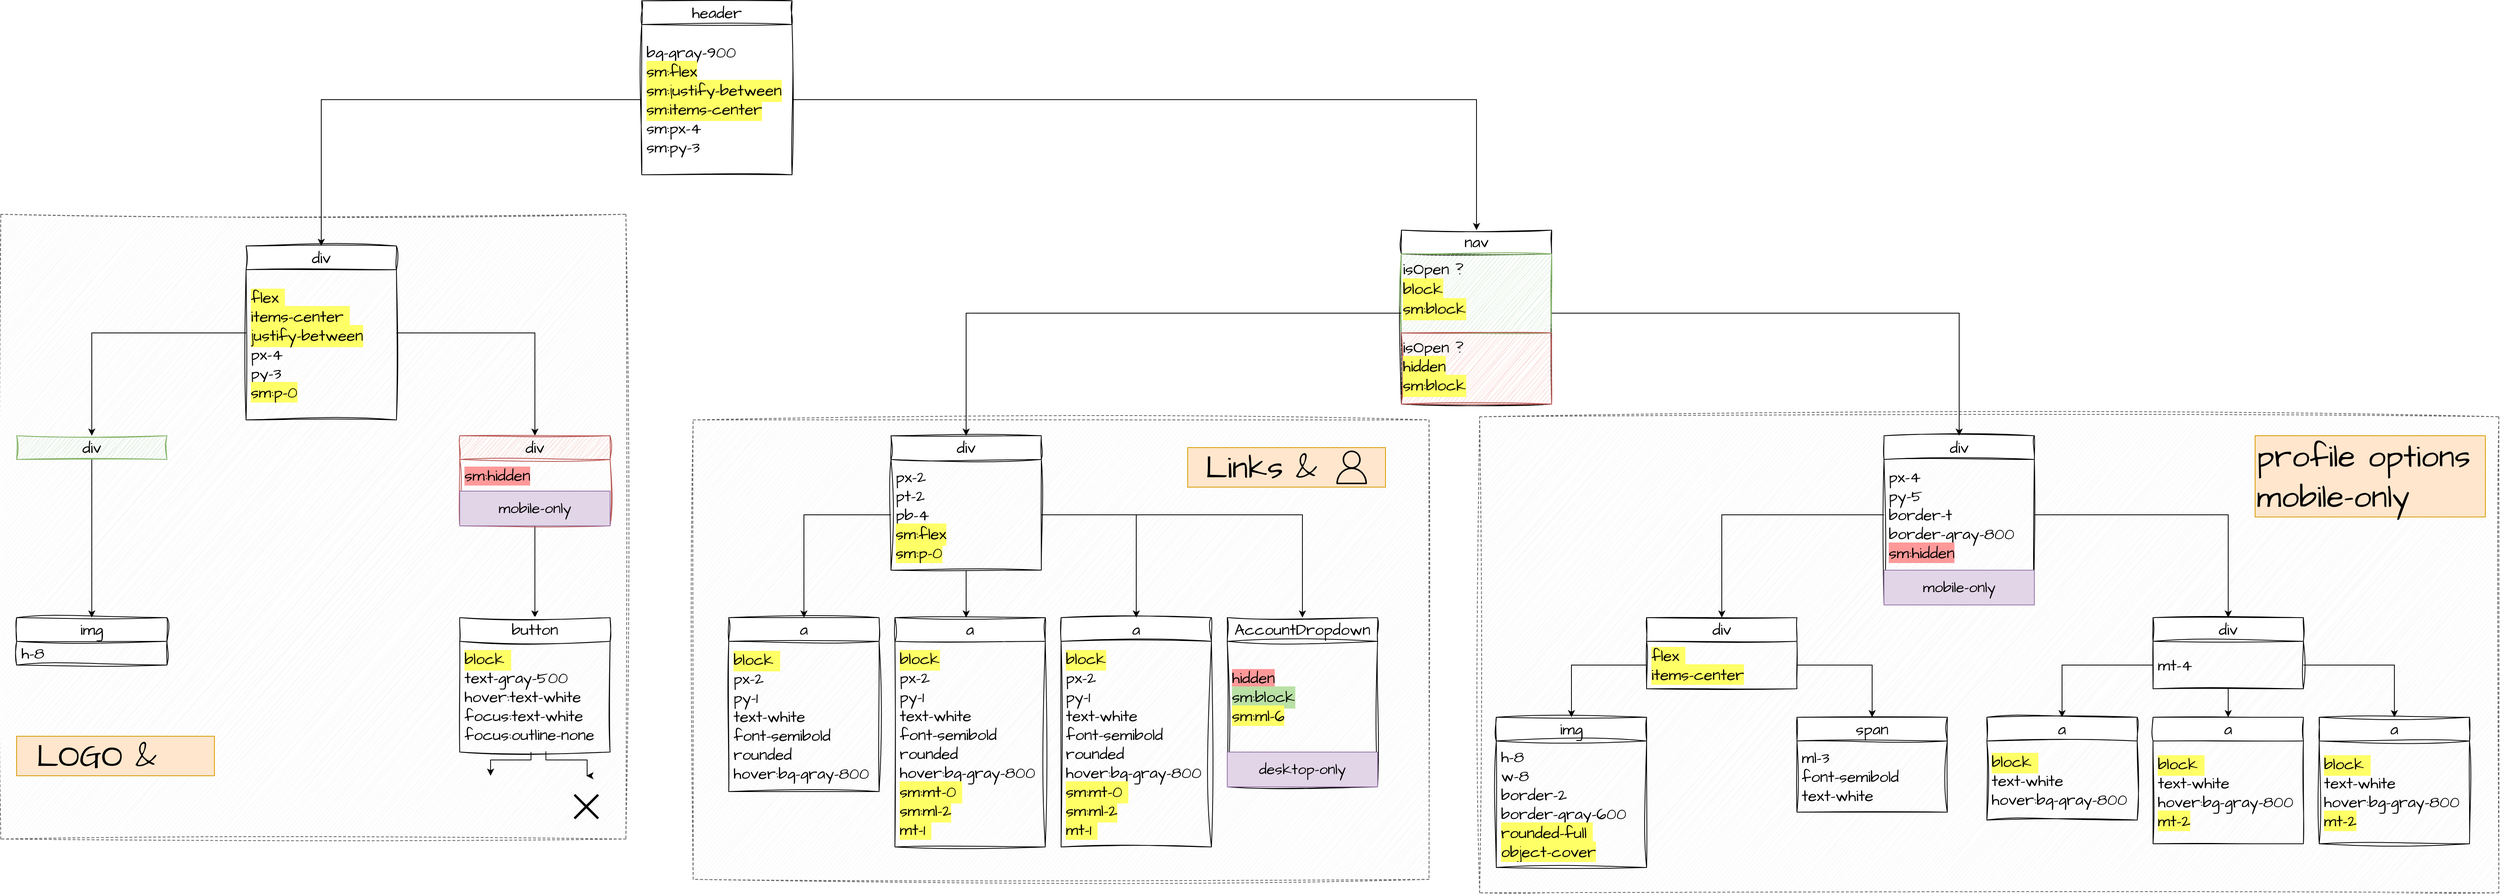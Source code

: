 <mxfile version="21.7.5" type="github">
  <diagram name="Page-1" id="tBc8EASqlZLqpBed-0zP">
    <mxGraphModel dx="3900" dy="2313" grid="0" gridSize="10" guides="1" tooltips="1" connect="1" arrows="1" fold="1" page="0" pageScale="1" pageWidth="1169" pageHeight="827" math="0" shadow="0">
      <root>
        <mxCell id="0" />
        <mxCell id="1" parent="0" />
        <mxCell id="1X0M5qUD7rg-FBNUwpxv-1" value="" style="rounded=0;whiteSpace=wrap;html=1;dashed=1;fontFamily=Architects Daughter;fontSource=https%3A%2F%2Ffonts.googleapis.com%2Fcss%3Ffamily%3DArchitects%2BDaughter;fillColor=#f5f5f5;fontColor=#333333;strokeColor=#666666;sketch=1;curveFitting=1;jiggle=2;" vertex="1" parent="1">
          <mxGeometry x="1669" y="496" width="1288" height="602" as="geometry" />
        </mxCell>
        <mxCell id="1X0M5qUD7rg-FBNUwpxv-2" value="&lt;font data-font-src=&quot;https://fonts.googleapis.com/css?family=Architects+Daughter&quot; face=&quot;Architects Daughter&quot;&gt;profile options&lt;br&gt;mobile-only&lt;br&gt;&lt;/font&gt;" style="text;html=1;strokeColor=#d79b00;fillColor=#ffe6cc;align=left;verticalAlign=middle;whiteSpace=wrap;rounded=0;fontSize=40;" vertex="1" parent="1">
          <mxGeometry x="2649" y="520" width="291" height="102.75" as="geometry" />
        </mxCell>
        <mxCell id="1X0M5qUD7rg-FBNUwpxv-3" value="" style="rounded=0;whiteSpace=wrap;html=1;dashed=1;fontFamily=Architects Daughter;fontSource=https%3A%2F%2Ffonts.googleapis.com%2Fcss%3Ffamily%3DArchitects%2BDaughter;fillColor=#f5f5f5;fontColor=#333333;strokeColor=#666666;sketch=1;curveFitting=1;jiggle=2;" vertex="1" parent="1">
          <mxGeometry x="675" y="500" width="930" height="581" as="geometry" />
        </mxCell>
        <mxCell id="1X0M5qUD7rg-FBNUwpxv-4" value="&lt;font data-font-src=&quot;https://fonts.googleapis.com/css?family=Architects+Daughter&quot; face=&quot;Architects Daughter&quot;&gt;Links &amp;amp;&amp;nbsp; &amp;nbsp;&amp;nbsp;&lt;/font&gt;" style="text;html=1;strokeColor=#d79b00;fillColor=#ffe6cc;align=center;verticalAlign=middle;whiteSpace=wrap;rounded=0;fontSize=40;" vertex="1" parent="1">
          <mxGeometry x="1300" y="535" width="250" height="50" as="geometry" />
        </mxCell>
        <mxCell id="1X0M5qUD7rg-FBNUwpxv-5" value="" style="whiteSpace=wrap;html=1;aspect=fixed;sketch=1;curveFitting=1;jiggle=2;fillColor=#f5f5f5;dashed=1;movable=1;resizable=1;rotatable=1;deletable=1;editable=1;locked=0;connectable=1;strokeColor=#666666;fontColor=#333333;" vertex="1" parent="1">
          <mxGeometry x="-200" y="240" width="790" height="790" as="geometry" />
        </mxCell>
        <mxCell id="1X0M5qUD7rg-FBNUwpxv-6" value="header" style="swimlane;fontStyle=0;childLayout=stackLayout;horizontal=1;startSize=30;horizontalStack=0;resizeParent=1;resizeParentMax=0;resizeLast=0;collapsible=1;marginBottom=0;whiteSpace=wrap;html=1;sketch=1;hachureGap=4;jiggle=2;curveFitting=1;fontFamily=Architects Daughter;fontSource=https%3A%2F%2Ffonts.googleapis.com%2Fcss%3Ffamily%3DArchitects%2BDaughter;fontSize=20;" vertex="1" parent="1">
          <mxGeometry x="610" y="-30" width="190" height="220" as="geometry">
            <mxRectangle x="364" y="20" width="100" height="40" as="alternateBounds" />
          </mxGeometry>
        </mxCell>
        <mxCell id="1X0M5qUD7rg-FBNUwpxv-7" value="bg-gray-900&amp;nbsp;&lt;br&gt;&lt;span style=&quot;background-color: rgb(255, 255, 102);&quot;&gt;sm:flex &lt;br&gt;sm:justify-between &lt;br&gt;sm:items-center &lt;/span&gt;&lt;br&gt;sm:px-4 &lt;br&gt;sm:py-3" style="text;strokeColor=none;fillColor=none;align=left;verticalAlign=middle;spacingLeft=4;spacingRight=4;overflow=hidden;points=[[0,0.5],[1,0.5]];portConstraint=eastwest;rotatable=0;whiteSpace=wrap;html=1;fontSize=20;fontFamily=Architects Daughter;" vertex="1" parent="1X0M5qUD7rg-FBNUwpxv-6">
          <mxGeometry y="30" width="190" height="190" as="geometry" />
        </mxCell>
        <mxCell id="1X0M5qUD7rg-FBNUwpxv-8" value="" style="edgeStyle=orthogonalEdgeStyle;rounded=0;orthogonalLoop=1;jettySize=auto;html=1;" edge="1" parent="1" source="1X0M5qUD7rg-FBNUwpxv-10" target="1X0M5qUD7rg-FBNUwpxv-16">
          <mxGeometry relative="1" as="geometry" />
        </mxCell>
        <mxCell id="1X0M5qUD7rg-FBNUwpxv-9" value="" style="edgeStyle=orthogonalEdgeStyle;rounded=0;orthogonalLoop=1;jettySize=auto;html=1;" edge="1" parent="1" source="1X0M5qUD7rg-FBNUwpxv-10" target="1X0M5qUD7rg-FBNUwpxv-20">
          <mxGeometry relative="1" as="geometry" />
        </mxCell>
        <mxCell id="1X0M5qUD7rg-FBNUwpxv-10" value="div" style="swimlane;fontStyle=0;childLayout=stackLayout;horizontal=1;startSize=30;horizontalStack=0;resizeParent=1;resizeParentMax=0;resizeLast=0;collapsible=1;marginBottom=0;whiteSpace=wrap;html=1;sketch=1;hachureGap=4;jiggle=2;curveFitting=1;fontFamily=Architects Daughter;fontSource=https%3A%2F%2Ffonts.googleapis.com%2Fcss%3Ffamily%3DArchitects%2BDaughter;fontSize=20;" vertex="1" parent="1">
          <mxGeometry x="110" y="280" width="190" height="220" as="geometry">
            <mxRectangle x="110" y="280" width="100" height="40" as="alternateBounds" />
          </mxGeometry>
        </mxCell>
        <mxCell id="1X0M5qUD7rg-FBNUwpxv-11" value="&lt;div&gt;&lt;span style=&quot;background-color: rgb(255, 255, 102);&quot;&gt;flex&amp;nbsp;&lt;/span&gt;&lt;/div&gt;&lt;div&gt;&lt;span style=&quot;background-color: rgb(255, 255, 102);&quot;&gt;items-center&amp;nbsp;&lt;/span&gt;&lt;/div&gt;&lt;div&gt;&lt;span style=&quot;background-color: rgb(255, 255, 102);&quot;&gt;justify-between&lt;/span&gt;&amp;nbsp;&lt;/div&gt;&lt;div&gt;px-4&amp;nbsp;&lt;/div&gt;&lt;div&gt;py-3&amp;nbsp;&lt;/div&gt;&lt;div&gt;&lt;span style=&quot;background-color: rgb(255, 255, 102);&quot;&gt;sm:p-0&lt;/span&gt;&lt;/div&gt;" style="text;strokeColor=none;fillColor=none;align=left;verticalAlign=middle;spacingLeft=4;spacingRight=4;overflow=hidden;points=[[0,0.5],[1,0.5]];portConstraint=eastwest;rotatable=0;whiteSpace=wrap;html=1;fontSize=20;fontFamily=Architects Daughter;" vertex="1" parent="1X0M5qUD7rg-FBNUwpxv-10">
          <mxGeometry y="30" width="190" height="190" as="geometry" />
        </mxCell>
        <mxCell id="1X0M5qUD7rg-FBNUwpxv-12" value="nav" style="swimlane;fontStyle=0;childLayout=stackLayout;horizontal=1;startSize=30;horizontalStack=0;resizeParent=1;resizeParentMax=0;resizeLast=0;collapsible=1;marginBottom=0;whiteSpace=wrap;html=1;hachureGap=4;fontFamily=Architects Daughter;fontSource=https%3A%2F%2Ffonts.googleapis.com%2Fcss%3Ffamily%3DArchitects%2BDaughter;fontSize=20;sketch=1;curveFitting=1;jiggle=2;" vertex="1" parent="1">
          <mxGeometry x="1570" y="260" width="190" height="220" as="geometry">
            <mxRectangle x="364" y="20" width="100" height="40" as="alternateBounds" />
          </mxGeometry>
        </mxCell>
        <mxCell id="1X0M5qUD7rg-FBNUwpxv-13" value="&lt;font data-font-src=&quot;https://fonts.googleapis.com/css?family=Architects+Daughter&quot; face=&quot;Architects Daughter&quot; style=&quot;font-size: 20px;&quot;&gt;isOpen ?&lt;br style=&quot;font-size: 20px;&quot;&gt;&lt;span style=&quot;background-color: rgb(255, 255, 102); font-size: 20px;&quot;&gt;block&lt;br style=&quot;font-size: 20px;&quot;&gt;sm:block&lt;/span&gt;&lt;br style=&quot;font-size: 20px;&quot;&gt;&lt;/font&gt;" style="rounded=0;whiteSpace=wrap;html=1;align=left;verticalAlign=top;sketch=1;curveFitting=1;jiggle=2;fillColor=#d5e8d4;strokeColor=#82b366;fontSize=20;" vertex="1" parent="1X0M5qUD7rg-FBNUwpxv-12">
          <mxGeometry y="30" width="190" height="100" as="geometry" />
        </mxCell>
        <mxCell id="1X0M5qUD7rg-FBNUwpxv-14" value="isOpen ?&lt;br style=&quot;border-color: var(--border-color); font-size: 20px;&quot;&gt;&lt;span style=&quot;background-color: rgb(255, 255, 102); font-size: 20px;&quot;&gt;hidden&lt;br style=&quot;font-size: 20px;&quot;&gt;&lt;/span&gt;&lt;div style=&quot;font-size: 20px;&quot;&gt;&lt;span style=&quot;background-color: rgb(255, 255, 102); font-size: 20px;&quot;&gt;sm:block&lt;/span&gt;&lt;/div&gt;" style="rounded=0;whiteSpace=wrap;html=1;align=left;verticalAlign=top;fontFamily=Architects Daughter;fontSource=https%3A%2F%2Ffonts.googleapis.com%2Fcss%3Ffamily%3DArchitects%2BDaughter;fillColor=#f8cecc;strokeColor=#b85450;sketch=1;curveFitting=1;jiggle=2;fontSize=20;" vertex="1" parent="1X0M5qUD7rg-FBNUwpxv-12">
          <mxGeometry y="130" width="190" height="90" as="geometry" />
        </mxCell>
        <mxCell id="1X0M5qUD7rg-FBNUwpxv-15" value="" style="edgeStyle=orthogonalEdgeStyle;rounded=0;orthogonalLoop=1;jettySize=auto;html=1;" edge="1" parent="1" source="1X0M5qUD7rg-FBNUwpxv-16" target="1X0M5qUD7rg-FBNUwpxv-24">
          <mxGeometry relative="1" as="geometry" />
        </mxCell>
        <mxCell id="1X0M5qUD7rg-FBNUwpxv-16" value="div" style="swimlane;fontStyle=0;childLayout=stackLayout;horizontal=1;startSize=30;horizontalStack=0;resizeParent=1;resizeParentMax=0;resizeLast=0;collapsible=1;marginBottom=0;whiteSpace=wrap;html=1;sketch=1;hachureGap=4;jiggle=2;curveFitting=1;fontFamily=Architects Daughter;fontSource=https%3A%2F%2Ffonts.googleapis.com%2Fcss%3Ffamily%3DArchitects%2BDaughter;fontSize=20;fillColor=#f8cecc;strokeColor=#b85450;" vertex="1" parent="1">
          <mxGeometry x="380" y="520" width="190" height="114" as="geometry">
            <mxRectangle x="110" y="280" width="100" height="40" as="alternateBounds" />
          </mxGeometry>
        </mxCell>
        <mxCell id="1X0M5qUD7rg-FBNUwpxv-17" value="&lt;span style=&quot;background-color: rgb(255, 153, 153);&quot;&gt;sm:hidden&lt;/span&gt;" style="text;strokeColor=none;fillColor=none;align=left;verticalAlign=middle;spacingLeft=4;spacingRight=4;overflow=hidden;points=[[0,0.5],[1,0.5]];portConstraint=eastwest;rotatable=0;whiteSpace=wrap;html=1;fontSize=20;fontFamily=Architects Daughter;" vertex="1" parent="1X0M5qUD7rg-FBNUwpxv-16">
          <mxGeometry y="30" width="190" height="40" as="geometry" />
        </mxCell>
        <mxCell id="1X0M5qUD7rg-FBNUwpxv-18" value="&lt;font data-font-src=&quot;https://fonts.googleapis.com/css?family=Architects+Daughter&quot; face=&quot;Architects Daughter&quot; style=&quot;font-size: 19px;&quot;&gt;mobile-only&lt;br style=&quot;font-size: 19px;&quot;&gt;&lt;/font&gt;" style="text;html=1;strokeColor=#9673a6;fillColor=#e1d5e7;align=center;verticalAlign=middle;whiteSpace=wrap;rounded=0;fontSize=19;labelBackgroundColor=none;" vertex="1" parent="1X0M5qUD7rg-FBNUwpxv-16">
          <mxGeometry y="70" width="190" height="44" as="geometry" />
        </mxCell>
        <mxCell id="1X0M5qUD7rg-FBNUwpxv-19" value="" style="edgeStyle=orthogonalEdgeStyle;rounded=0;orthogonalLoop=1;jettySize=auto;html=1;" edge="1" parent="1" source="1X0M5qUD7rg-FBNUwpxv-20" target="1X0M5qUD7rg-FBNUwpxv-21">
          <mxGeometry relative="1" as="geometry" />
        </mxCell>
        <mxCell id="1X0M5qUD7rg-FBNUwpxv-20" value="div" style="swimlane;fontStyle=0;childLayout=stackLayout;horizontal=1;startSize=30;horizontalStack=0;resizeParent=1;resizeParentMax=0;resizeLast=0;collapsible=1;marginBottom=0;whiteSpace=wrap;html=1;sketch=1;hachureGap=4;jiggle=2;curveFitting=1;fontFamily=Architects Daughter;fontSource=https%3A%2F%2Ffonts.googleapis.com%2Fcss%3Ffamily%3DArchitects%2BDaughter;fontSize=20;fillColor=#d5e8d4;strokeColor=#82b366;" vertex="1" parent="1">
          <mxGeometry x="-180" y="520" width="190" height="30" as="geometry">
            <mxRectangle x="110" y="280" width="100" height="40" as="alternateBounds" />
          </mxGeometry>
        </mxCell>
        <mxCell id="1X0M5qUD7rg-FBNUwpxv-21" value="img" style="swimlane;fontStyle=0;childLayout=stackLayout;horizontal=1;startSize=30;horizontalStack=0;resizeParent=1;resizeParentMax=0;resizeLast=0;collapsible=1;marginBottom=0;whiteSpace=wrap;html=1;sketch=1;hachureGap=4;jiggle=2;curveFitting=1;fontFamily=Architects Daughter;fontSource=https%3A%2F%2Ffonts.googleapis.com%2Fcss%3Ffamily%3DArchitects%2BDaughter;fontSize=20;" vertex="1" parent="1">
          <mxGeometry x="-180" y="750" width="190" height="60" as="geometry">
            <mxRectangle x="110" y="280" width="100" height="40" as="alternateBounds" />
          </mxGeometry>
        </mxCell>
        <mxCell id="1X0M5qUD7rg-FBNUwpxv-22" value="&lt;div&gt;h-8&lt;/div&gt;" style="text;strokeColor=none;fillColor=none;align=left;verticalAlign=middle;spacingLeft=4;spacingRight=4;overflow=hidden;points=[[0,0.5],[1,0.5]];portConstraint=eastwest;rotatable=0;whiteSpace=wrap;html=1;fontSize=20;fontFamily=Architects Daughter;" vertex="1" parent="1X0M5qUD7rg-FBNUwpxv-21">
          <mxGeometry y="30" width="190" height="30" as="geometry" />
        </mxCell>
        <mxCell id="1X0M5qUD7rg-FBNUwpxv-23" value="" style="edgeStyle=orthogonalEdgeStyle;rounded=0;orthogonalLoop=1;jettySize=auto;html=1;exitX=0.573;exitY=0.994;exitDx=0;exitDy=0;exitPerimeter=0;" edge="1" parent="1" source="1X0M5qUD7rg-FBNUwpxv-25">
          <mxGeometry relative="1" as="geometry">
            <mxPoint x="540" y="950" as="targetPoint" />
            <Array as="points">
              <mxPoint x="489" y="930" />
              <mxPoint x="541" y="930" />
              <mxPoint x="541" y="950" />
            </Array>
          </mxGeometry>
        </mxCell>
        <mxCell id="1X0M5qUD7rg-FBNUwpxv-24" value="button" style="swimlane;fontStyle=0;childLayout=stackLayout;horizontal=1;startSize=30;horizontalStack=0;resizeParent=1;resizeParentMax=0;resizeLast=0;collapsible=1;marginBottom=0;whiteSpace=wrap;html=1;sketch=1;hachureGap=4;jiggle=2;curveFitting=1;fontFamily=Architects Daughter;fontSource=https%3A%2F%2Ffonts.googleapis.com%2Fcss%3Ffamily%3DArchitects%2BDaughter;fontSize=20;" vertex="1" parent="1">
          <mxGeometry x="380" y="750" width="190" height="170" as="geometry">
            <mxRectangle x="110" y="280" width="100" height="40" as="alternateBounds" />
          </mxGeometry>
        </mxCell>
        <mxCell id="1X0M5qUD7rg-FBNUwpxv-25" value="&lt;div&gt;&lt;span style=&quot;background-color: rgb(255, 255, 102);&quot;&gt;block&amp;nbsp;&lt;/span&gt;&lt;/div&gt;&lt;div&gt;text-gray-500&amp;nbsp;&lt;/div&gt;&lt;div&gt;hover:text-white&amp;nbsp;&lt;/div&gt;&lt;div&gt;focus:text-white&amp;nbsp;&lt;/div&gt;&lt;div&gt;focus:outline-none&lt;/div&gt;" style="text;strokeColor=none;fillColor=none;align=left;verticalAlign=middle;spacingLeft=4;spacingRight=4;overflow=hidden;points=[[0,0.5],[1,0.5]];portConstraint=eastwest;rotatable=0;whiteSpace=wrap;html=1;fontSize=20;fontFamily=Architects Daughter;" vertex="1" parent="1X0M5qUD7rg-FBNUwpxv-24">
          <mxGeometry y="30" width="190" height="140" as="geometry" />
        </mxCell>
        <mxCell id="1X0M5qUD7rg-FBNUwpxv-26" value="" style="shape=image;html=1;verticalAlign=top;verticalLabelPosition=bottom;labelBackgroundColor=#ffffff;imageAspect=0;aspect=fixed;image=https://cdn4.iconfinder.com/data/icons/flat-black/128/menu.png" vertex="1" parent="1">
          <mxGeometry x="380" y="950" width="78" height="78" as="geometry" />
        </mxCell>
        <mxCell id="1X0M5qUD7rg-FBNUwpxv-27" value="" style="shape=umlDestroy;whiteSpace=wrap;html=1;strokeWidth=3;targetShapes=umlLifeline;" vertex="1" parent="1">
          <mxGeometry x="525" y="974" width="30" height="30" as="geometry" />
        </mxCell>
        <mxCell id="1X0M5qUD7rg-FBNUwpxv-28" value="" style="edgeStyle=orthogonalEdgeStyle;rounded=0;orthogonalLoop=1;jettySize=auto;html=1;exitX=0.474;exitY=0.999;exitDx=0;exitDy=0;exitPerimeter=0;" edge="1" parent="1" source="1X0M5qUD7rg-FBNUwpxv-25" target="1X0M5qUD7rg-FBNUwpxv-26">
          <mxGeometry relative="1" as="geometry">
            <mxPoint x="485" y="900" as="sourcePoint" />
            <mxPoint x="419" y="950" as="targetPoint" />
            <Array as="points">
              <mxPoint x="470" y="930" />
              <mxPoint x="419" y="930" />
            </Array>
          </mxGeometry>
        </mxCell>
        <mxCell id="1X0M5qUD7rg-FBNUwpxv-29" value="" style="edgeStyle=orthogonalEdgeStyle;rounded=0;orthogonalLoop=1;jettySize=auto;html=1;entryX=0.474;entryY=0;entryDx=0;entryDy=0;entryPerimeter=0;" edge="1" parent="1" source="1X0M5qUD7rg-FBNUwpxv-30" target="1X0M5qUD7rg-FBNUwpxv-37">
          <mxGeometry relative="1" as="geometry" />
        </mxCell>
        <mxCell id="1X0M5qUD7rg-FBNUwpxv-30" value="div" style="swimlane;fontStyle=0;childLayout=stackLayout;horizontal=1;startSize=30;horizontalStack=0;resizeParent=1;resizeParentMax=0;resizeLast=0;collapsible=1;marginBottom=0;whiteSpace=wrap;html=1;sketch=1;hachureGap=4;jiggle=2;curveFitting=1;fontFamily=Architects Daughter;fontSource=https%3A%2F%2Ffonts.googleapis.com%2Fcss%3Ffamily%3DArchitects%2BDaughter;fontSize=20;" vertex="1" parent="1">
          <mxGeometry x="925" y="520" width="190" height="170" as="geometry">
            <mxRectangle x="110" y="280" width="100" height="40" as="alternateBounds" />
          </mxGeometry>
        </mxCell>
        <mxCell id="1X0M5qUD7rg-FBNUwpxv-31" value="px-2 &lt;br&gt;pt-2 &lt;br&gt;pb-4 &lt;br&gt;&lt;span style=&quot;background-color: rgb(255, 255, 102);&quot;&gt;sm:flex &lt;br&gt;sm:p-0&lt;/span&gt;" style="text;strokeColor=none;fillColor=none;align=left;verticalAlign=middle;spacingLeft=4;spacingRight=4;overflow=hidden;points=[[0,0.5],[1,0.5]];portConstraint=eastwest;rotatable=0;whiteSpace=wrap;html=1;fontSize=20;fontFamily=Architects Daughter;" vertex="1" parent="1X0M5qUD7rg-FBNUwpxv-30">
          <mxGeometry y="30" width="190" height="140" as="geometry" />
        </mxCell>
        <mxCell id="1X0M5qUD7rg-FBNUwpxv-32" value="div" style="swimlane;fontStyle=0;childLayout=stackLayout;horizontal=1;startSize=30;horizontalStack=0;resizeParent=1;resizeParentMax=0;resizeLast=0;collapsible=1;marginBottom=0;whiteSpace=wrap;html=1;sketch=1;hachureGap=4;jiggle=2;curveFitting=1;fontFamily=Architects Daughter;fontSource=https%3A%2F%2Ffonts.googleapis.com%2Fcss%3Ffamily%3DArchitects%2BDaughter;fontSize=20;" vertex="1" parent="1">
          <mxGeometry x="2180" y="520" width="190" height="214" as="geometry">
            <mxRectangle x="110" y="280" width="100" height="40" as="alternateBounds" />
          </mxGeometry>
        </mxCell>
        <mxCell id="1X0M5qUD7rg-FBNUwpxv-33" value="&lt;div&gt;px-4&amp;nbsp;&lt;/div&gt;&lt;div&gt;py-5&amp;nbsp;&lt;/div&gt;&lt;div&gt;border-t&amp;nbsp;&lt;/div&gt;&lt;div&gt;border-gray-800&amp;nbsp;&lt;/div&gt;&lt;div&gt;&lt;span style=&quot;background-color: rgb(255, 153, 153);&quot;&gt;sm:hidden&lt;/span&gt;&lt;/div&gt;" style="text;strokeColor=none;fillColor=none;align=left;verticalAlign=middle;spacingLeft=4;spacingRight=4;overflow=hidden;points=[[0,0.5],[1,0.5]];portConstraint=eastwest;rotatable=0;whiteSpace=wrap;html=1;fontSize=20;fontFamily=Architects Daughter;" vertex="1" parent="1X0M5qUD7rg-FBNUwpxv-32">
          <mxGeometry y="30" width="190" height="140" as="geometry" />
        </mxCell>
        <mxCell id="1X0M5qUD7rg-FBNUwpxv-34" value="&lt;font data-font-src=&quot;https://fonts.googleapis.com/css?family=Architects+Daughter&quot; face=&quot;Architects Daughter&quot; style=&quot;font-size: 19px;&quot;&gt;mobile-only&lt;br style=&quot;font-size: 19px;&quot;&gt;&lt;/font&gt;" style="text;html=1;strokeColor=#9673a6;fillColor=#e1d5e7;align=center;verticalAlign=middle;whiteSpace=wrap;rounded=0;fontSize=19;labelBackgroundColor=none;" vertex="1" parent="1X0M5qUD7rg-FBNUwpxv-32">
          <mxGeometry y="170" width="190" height="44" as="geometry" />
        </mxCell>
        <mxCell id="1X0M5qUD7rg-FBNUwpxv-35" value="a" style="swimlane;fontStyle=0;childLayout=stackLayout;horizontal=1;startSize=30;horizontalStack=0;resizeParent=1;resizeParentMax=0;resizeLast=0;collapsible=1;marginBottom=0;whiteSpace=wrap;html=1;sketch=1;hachureGap=4;jiggle=2;curveFitting=1;fontFamily=Architects Daughter;fontSource=https%3A%2F%2Ffonts.googleapis.com%2Fcss%3Ffamily%3DArchitects%2BDaughter;fontSize=20;" vertex="1" parent="1">
          <mxGeometry x="720" y="750" width="190" height="220" as="geometry">
            <mxRectangle x="110" y="280" width="100" height="40" as="alternateBounds" />
          </mxGeometry>
        </mxCell>
        <mxCell id="1X0M5qUD7rg-FBNUwpxv-36" value="&lt;div&gt;&lt;span style=&quot;background-color: rgb(255, 255, 102);&quot;&gt;block&amp;nbsp;&lt;/span&gt;&lt;/div&gt;&lt;div&gt;px-2&amp;nbsp;&lt;/div&gt;&lt;div&gt;py-1&amp;nbsp;&lt;/div&gt;&lt;div&gt;text-white&amp;nbsp;&lt;/div&gt;&lt;div&gt;font-semibold&amp;nbsp;&lt;/div&gt;&lt;div&gt;rounded&amp;nbsp;&lt;/div&gt;&lt;div&gt;hover:bg-gray-800&lt;/div&gt;" style="text;strokeColor=none;fillColor=none;align=left;verticalAlign=middle;spacingLeft=4;spacingRight=4;overflow=hidden;points=[[0,0.5],[1,0.5]];portConstraint=eastwest;rotatable=0;whiteSpace=wrap;html=1;fontSize=20;fontFamily=Architects Daughter;" vertex="1" parent="1X0M5qUD7rg-FBNUwpxv-35">
          <mxGeometry y="30" width="190" height="190" as="geometry" />
        </mxCell>
        <mxCell id="1X0M5qUD7rg-FBNUwpxv-37" value="a" style="swimlane;fontStyle=0;childLayout=stackLayout;horizontal=1;startSize=30;horizontalStack=0;resizeParent=1;resizeParentMax=0;resizeLast=0;collapsible=1;marginBottom=0;whiteSpace=wrap;html=1;sketch=1;hachureGap=4;jiggle=2;curveFitting=1;fontFamily=Architects Daughter;fontSource=https%3A%2F%2Ffonts.googleapis.com%2Fcss%3Ffamily%3DArchitects%2BDaughter;fontSize=20;" vertex="1" parent="1">
          <mxGeometry x="930" y="750" width="190" height="290" as="geometry">
            <mxRectangle x="110" y="280" width="100" height="40" as="alternateBounds" />
          </mxGeometry>
        </mxCell>
        <mxCell id="1X0M5qUD7rg-FBNUwpxv-38" value="&lt;div&gt;&lt;span style=&quot;background-color: rgb(255, 255, 102);&quot;&gt;block&lt;/span&gt;&amp;nbsp;&lt;/div&gt;&lt;div&gt;px-2&amp;nbsp;&lt;/div&gt;&lt;div&gt;py-1&amp;nbsp;&lt;/div&gt;&lt;div&gt;text-white&amp;nbsp;&lt;/div&gt;&lt;div&gt;font-semibold&amp;nbsp;&lt;/div&gt;&lt;div&gt;rounded&amp;nbsp;&lt;/div&gt;&lt;div&gt;hover:bg-gray-800&amp;nbsp;&lt;/div&gt;&lt;div&gt;&lt;span style=&quot;background-color: rgb(255, 255, 102);&quot;&gt;sm:mt-0&amp;nbsp;&lt;/span&gt;&lt;/div&gt;&lt;div&gt;&lt;span style=&quot;background-color: rgb(255, 255, 102);&quot;&gt;sm:ml-2&lt;/span&gt;&lt;/div&gt;&lt;div&gt;&lt;span style=&quot;background-color: rgb(255, 255, 102);&quot;&gt;mt-1&amp;nbsp;&lt;/span&gt;&lt;/div&gt;" style="text;strokeColor=none;fillColor=none;align=left;verticalAlign=middle;spacingLeft=4;spacingRight=4;overflow=hidden;points=[[0,0.5],[1,0.5]];portConstraint=eastwest;rotatable=0;whiteSpace=wrap;html=1;fontSize=20;fontFamily=Architects Daughter;" vertex="1" parent="1X0M5qUD7rg-FBNUwpxv-37">
          <mxGeometry y="30" width="190" height="260" as="geometry" />
        </mxCell>
        <mxCell id="1X0M5qUD7rg-FBNUwpxv-39" value="a" style="swimlane;fontStyle=0;childLayout=stackLayout;horizontal=1;startSize=30;horizontalStack=0;resizeParent=1;resizeParentMax=0;resizeLast=0;collapsible=1;marginBottom=0;whiteSpace=wrap;html=1;sketch=1;hachureGap=4;jiggle=2;curveFitting=1;fontFamily=Architects Daughter;fontSource=https%3A%2F%2Ffonts.googleapis.com%2Fcss%3Ffamily%3DArchitects%2BDaughter;fontSize=20;" vertex="1" parent="1">
          <mxGeometry x="1140" y="750" width="190" height="290" as="geometry">
            <mxRectangle x="110" y="280" width="100" height="40" as="alternateBounds" />
          </mxGeometry>
        </mxCell>
        <mxCell id="1X0M5qUD7rg-FBNUwpxv-40" value="&lt;div&gt;&lt;span style=&quot;background-color: rgb(255, 255, 102);&quot;&gt;block&lt;/span&gt;&amp;nbsp;&lt;/div&gt;&lt;div&gt;px-2&amp;nbsp;&lt;/div&gt;&lt;div&gt;py-1&amp;nbsp;&lt;/div&gt;&lt;div&gt;text-white&amp;nbsp;&lt;/div&gt;&lt;div&gt;font-semibold&amp;nbsp;&lt;/div&gt;&lt;div&gt;rounded&amp;nbsp;&lt;/div&gt;&lt;div&gt;hover:bg-gray-800&amp;nbsp;&lt;/div&gt;&lt;div&gt;&lt;span style=&quot;background-color: rgb(255, 255, 102);&quot;&gt;sm:mt-0&amp;nbsp;&lt;/span&gt;&lt;/div&gt;&lt;div&gt;&lt;span style=&quot;background-color: rgb(255, 255, 102);&quot;&gt;sm:ml-2&lt;/span&gt;&lt;/div&gt;&lt;div&gt;&lt;span style=&quot;background-color: rgb(255, 255, 102);&quot;&gt;mt-1&amp;nbsp;&lt;/span&gt;&lt;/div&gt;" style="text;strokeColor=none;fillColor=none;align=left;verticalAlign=middle;spacingLeft=4;spacingRight=4;overflow=hidden;points=[[0,0.5],[1,0.5]];portConstraint=eastwest;rotatable=0;whiteSpace=wrap;html=1;fontSize=20;fontFamily=Architects Daughter;" vertex="1" parent="1X0M5qUD7rg-FBNUwpxv-39">
          <mxGeometry y="30" width="190" height="260" as="geometry" />
        </mxCell>
        <mxCell id="1X0M5qUD7rg-FBNUwpxv-41" style="edgeStyle=orthogonalEdgeStyle;rounded=0;orthogonalLoop=1;jettySize=auto;html=1;exitX=0;exitY=0.5;exitDx=0;exitDy=0;entryX=0.5;entryY=0;entryDx=0;entryDy=0;" edge="1" parent="1" source="1X0M5qUD7rg-FBNUwpxv-31" target="1X0M5qUD7rg-FBNUwpxv-35">
          <mxGeometry relative="1" as="geometry" />
        </mxCell>
        <mxCell id="1X0M5qUD7rg-FBNUwpxv-42" style="edgeStyle=orthogonalEdgeStyle;rounded=0;orthogonalLoop=1;jettySize=auto;html=1;exitX=1;exitY=0.5;exitDx=0;exitDy=0;entryX=0.5;entryY=0;entryDx=0;entryDy=0;" edge="1" parent="1" source="1X0M5qUD7rg-FBNUwpxv-31" target="1X0M5qUD7rg-FBNUwpxv-39">
          <mxGeometry relative="1" as="geometry" />
        </mxCell>
        <mxCell id="1X0M5qUD7rg-FBNUwpxv-43" style="edgeStyle=orthogonalEdgeStyle;rounded=0;orthogonalLoop=1;jettySize=auto;html=1;exitX=0;exitY=0.75;exitDx=0;exitDy=0;entryX=0.5;entryY=0;entryDx=0;entryDy=0;" edge="1" parent="1" source="1X0M5qUD7rg-FBNUwpxv-13" target="1X0M5qUD7rg-FBNUwpxv-30">
          <mxGeometry relative="1" as="geometry" />
        </mxCell>
        <mxCell id="1X0M5qUD7rg-FBNUwpxv-44" style="edgeStyle=orthogonalEdgeStyle;rounded=0;orthogonalLoop=1;jettySize=auto;html=1;exitX=1;exitY=0.75;exitDx=0;exitDy=0;entryX=0.5;entryY=0;entryDx=0;entryDy=0;" edge="1" parent="1" source="1X0M5qUD7rg-FBNUwpxv-13" target="1X0M5qUD7rg-FBNUwpxv-32">
          <mxGeometry relative="1" as="geometry" />
        </mxCell>
        <mxCell id="1X0M5qUD7rg-FBNUwpxv-45" value="AccountDropdown" style="swimlane;fontStyle=0;childLayout=stackLayout;horizontal=1;startSize=30;horizontalStack=0;resizeParent=1;resizeParentMax=0;resizeLast=0;collapsible=1;marginBottom=0;whiteSpace=wrap;html=1;sketch=1;hachureGap=4;jiggle=2;curveFitting=1;fontFamily=Architects Daughter;fontSource=https%3A%2F%2Ffonts.googleapis.com%2Fcss%3Ffamily%3DArchitects%2BDaughter;fontSize=20;" vertex="1" parent="1">
          <mxGeometry x="1350" y="750" width="190" height="214" as="geometry">
            <mxRectangle x="110" y="280" width="100" height="40" as="alternateBounds" />
          </mxGeometry>
        </mxCell>
        <mxCell id="1X0M5qUD7rg-FBNUwpxv-46" value="&lt;span style=&quot;background-color: rgb(255, 153, 153);&quot;&gt;hidden &lt;br&gt;&lt;/span&gt;&lt;span style=&quot;background-color: rgb(185, 224, 165);&quot;&gt;sm:block &lt;br&gt;&lt;/span&gt;&lt;span style=&quot;background-color: rgb(255, 255, 102);&quot;&gt;sm:ml-6&lt;/span&gt;" style="text;strokeColor=none;fillColor=none;align=left;verticalAlign=middle;spacingLeft=4;spacingRight=4;overflow=hidden;points=[[0,0.5],[1,0.5]];portConstraint=eastwest;rotatable=0;whiteSpace=wrap;html=1;fontSize=20;fontFamily=Architects Daughter;" vertex="1" parent="1X0M5qUD7rg-FBNUwpxv-45">
          <mxGeometry y="30" width="190" height="140" as="geometry" />
        </mxCell>
        <mxCell id="1X0M5qUD7rg-FBNUwpxv-47" value="&lt;font data-font-src=&quot;https://fonts.googleapis.com/css?family=Architects+Daughter&quot; face=&quot;Architects Daughter&quot; style=&quot;font-size: 19px;&quot;&gt;desktop-only&lt;br style=&quot;font-size: 19px;&quot;&gt;&lt;/font&gt;" style="text;html=1;strokeColor=#9673a6;fillColor=#e1d5e7;align=center;verticalAlign=middle;whiteSpace=wrap;rounded=0;fontSize=19;labelBackgroundColor=none;" vertex="1" parent="1X0M5qUD7rg-FBNUwpxv-45">
          <mxGeometry y="170" width="190" height="44" as="geometry" />
        </mxCell>
        <mxCell id="1X0M5qUD7rg-FBNUwpxv-48" style="edgeStyle=orthogonalEdgeStyle;rounded=0;orthogonalLoop=1;jettySize=auto;html=1;exitX=1;exitY=0.5;exitDx=0;exitDy=0;entryX=0.5;entryY=0;entryDx=0;entryDy=0;" edge="1" parent="1" source="1X0M5qUD7rg-FBNUwpxv-31" target="1X0M5qUD7rg-FBNUwpxv-45">
          <mxGeometry relative="1" as="geometry" />
        </mxCell>
        <mxCell id="1X0M5qUD7rg-FBNUwpxv-49" value="div" style="swimlane;fontStyle=0;childLayout=stackLayout;horizontal=1;startSize=30;horizontalStack=0;resizeParent=1;resizeParentMax=0;resizeLast=0;collapsible=1;marginBottom=0;whiteSpace=wrap;html=1;sketch=1;hachureGap=4;jiggle=2;curveFitting=1;fontFamily=Architects Daughter;fontSource=https%3A%2F%2Ffonts.googleapis.com%2Fcss%3Ffamily%3DArchitects%2BDaughter;fontSize=20;" vertex="1" parent="1">
          <mxGeometry x="1880" y="750" width="190" height="90" as="geometry">
            <mxRectangle x="110" y="280" width="100" height="40" as="alternateBounds" />
          </mxGeometry>
        </mxCell>
        <mxCell id="1X0M5qUD7rg-FBNUwpxv-50" value="&lt;div&gt;&lt;span style=&quot;background-color: rgb(255, 255, 102);&quot;&gt;flex&amp;nbsp;&lt;/span&gt;&lt;/div&gt;&lt;div&gt;&lt;span style=&quot;background-color: rgb(255, 255, 102);&quot;&gt;items-center&lt;/span&gt;&lt;/div&gt;" style="text;strokeColor=none;fillColor=none;align=left;verticalAlign=middle;spacingLeft=4;spacingRight=4;overflow=hidden;points=[[0,0.5],[1,0.5]];portConstraint=eastwest;rotatable=0;whiteSpace=wrap;html=1;fontSize=20;fontFamily=Architects Daughter;" vertex="1" parent="1X0M5qUD7rg-FBNUwpxv-49">
          <mxGeometry y="30" width="190" height="60" as="geometry" />
        </mxCell>
        <mxCell id="1X0M5qUD7rg-FBNUwpxv-51" value="" style="edgeStyle=orthogonalEdgeStyle;rounded=0;orthogonalLoop=1;jettySize=auto;html=1;entryX=0.5;entryY=0;entryDx=0;entryDy=0;" edge="1" parent="1" source="1X0M5qUD7rg-FBNUwpxv-52" target="1X0M5qUD7rg-FBNUwpxv-64">
          <mxGeometry relative="1" as="geometry" />
        </mxCell>
        <mxCell id="1X0M5qUD7rg-FBNUwpxv-52" value="div" style="swimlane;fontStyle=0;childLayout=stackLayout;horizontal=1;startSize=30;horizontalStack=0;resizeParent=1;resizeParentMax=0;resizeLast=0;collapsible=1;marginBottom=0;whiteSpace=wrap;html=1;sketch=1;hachureGap=4;jiggle=2;curveFitting=1;fontFamily=Architects Daughter;fontSource=https%3A%2F%2Ffonts.googleapis.com%2Fcss%3Ffamily%3DArchitects%2BDaughter;fontSize=20;" vertex="1" parent="1">
          <mxGeometry x="2520" y="750" width="190" height="90" as="geometry">
            <mxRectangle x="110" y="280" width="100" height="40" as="alternateBounds" />
          </mxGeometry>
        </mxCell>
        <mxCell id="1X0M5qUD7rg-FBNUwpxv-53" value="&lt;div&gt;mt-4&lt;/div&gt;" style="text;strokeColor=none;fillColor=none;align=left;verticalAlign=middle;spacingLeft=4;spacingRight=4;overflow=hidden;points=[[0,0.5],[1,0.5]];portConstraint=eastwest;rotatable=0;whiteSpace=wrap;html=1;fontSize=20;fontFamily=Architects Daughter;" vertex="1" parent="1X0M5qUD7rg-FBNUwpxv-52">
          <mxGeometry y="30" width="190" height="60" as="geometry" />
        </mxCell>
        <mxCell id="1X0M5qUD7rg-FBNUwpxv-54" value="img" style="swimlane;fontStyle=0;childLayout=stackLayout;horizontal=1;startSize=30;horizontalStack=0;resizeParent=1;resizeParentMax=0;resizeLast=0;collapsible=1;marginBottom=0;whiteSpace=wrap;html=1;sketch=1;hachureGap=4;jiggle=2;curveFitting=1;fontFamily=Architects Daughter;fontSource=https%3A%2F%2Ffonts.googleapis.com%2Fcss%3Ffamily%3DArchitects%2BDaughter;fontSize=20;" vertex="1" parent="1">
          <mxGeometry x="1690" y="876" width="190" height="190" as="geometry">
            <mxRectangle x="110" y="280" width="100" height="40" as="alternateBounds" />
          </mxGeometry>
        </mxCell>
        <mxCell id="1X0M5qUD7rg-FBNUwpxv-55" value="&lt;div&gt;h-8&amp;nbsp;&lt;/div&gt;&lt;div&gt;w-8&amp;nbsp;&lt;/div&gt;&lt;div&gt;border-2&amp;nbsp;&lt;/div&gt;&lt;div&gt;border-gray-600&amp;nbsp;&lt;/div&gt;&lt;div&gt;&lt;span style=&quot;background-color: rgb(255, 255, 102);&quot;&gt;rounded-full&amp;nbsp;&lt;/span&gt;&lt;/div&gt;&lt;div&gt;&lt;span style=&quot;background-color: rgb(255, 255, 102);&quot;&gt;object-cover&lt;/span&gt;&lt;/div&gt;" style="text;strokeColor=none;fillColor=none;align=left;verticalAlign=middle;spacingLeft=4;spacingRight=4;overflow=hidden;points=[[0,0.5],[1,0.5]];portConstraint=eastwest;rotatable=0;whiteSpace=wrap;html=1;fontSize=20;fontFamily=Architects Daughter;" vertex="1" parent="1X0M5qUD7rg-FBNUwpxv-54">
          <mxGeometry y="30" width="190" height="160" as="geometry" />
        </mxCell>
        <mxCell id="1X0M5qUD7rg-FBNUwpxv-56" value="span" style="swimlane;fontStyle=0;childLayout=stackLayout;horizontal=1;startSize=30;horizontalStack=0;resizeParent=1;resizeParentMax=0;resizeLast=0;collapsible=1;marginBottom=0;whiteSpace=wrap;html=1;sketch=1;hachureGap=4;jiggle=2;curveFitting=1;fontFamily=Architects Daughter;fontSource=https%3A%2F%2Ffonts.googleapis.com%2Fcss%3Ffamily%3DArchitects%2BDaughter;fontSize=20;" vertex="1" parent="1">
          <mxGeometry x="2070" y="876" width="190" height="120" as="geometry">
            <mxRectangle x="110" y="280" width="100" height="40" as="alternateBounds" />
          </mxGeometry>
        </mxCell>
        <mxCell id="1X0M5qUD7rg-FBNUwpxv-57" value="&lt;div&gt;ml-3&amp;nbsp;&lt;/div&gt;&lt;div&gt;font-semibold&amp;nbsp;&lt;/div&gt;&lt;div&gt;text-white&lt;/div&gt;" style="text;strokeColor=none;fillColor=none;align=left;verticalAlign=middle;spacingLeft=4;spacingRight=4;overflow=hidden;points=[[0,0.5],[1,0.5]];portConstraint=eastwest;rotatable=0;whiteSpace=wrap;html=1;fontSize=20;fontFamily=Architects Daughter;" vertex="1" parent="1X0M5qUD7rg-FBNUwpxv-56">
          <mxGeometry y="30" width="190" height="90" as="geometry" />
        </mxCell>
        <mxCell id="1X0M5qUD7rg-FBNUwpxv-58" style="edgeStyle=orthogonalEdgeStyle;rounded=0;orthogonalLoop=1;jettySize=auto;html=1;exitX=1;exitY=0.5;exitDx=0;exitDy=0;" edge="1" parent="1" source="1X0M5qUD7rg-FBNUwpxv-50" target="1X0M5qUD7rg-FBNUwpxv-56">
          <mxGeometry relative="1" as="geometry" />
        </mxCell>
        <mxCell id="1X0M5qUD7rg-FBNUwpxv-59" style="edgeStyle=orthogonalEdgeStyle;rounded=0;orthogonalLoop=1;jettySize=auto;html=1;exitX=0;exitY=0.5;exitDx=0;exitDy=0;entryX=0.5;entryY=0;entryDx=0;entryDy=0;" edge="1" parent="1" source="1X0M5qUD7rg-FBNUwpxv-50" target="1X0M5qUD7rg-FBNUwpxv-54">
          <mxGeometry relative="1" as="geometry" />
        </mxCell>
        <mxCell id="1X0M5qUD7rg-FBNUwpxv-60" style="edgeStyle=orthogonalEdgeStyle;rounded=0;orthogonalLoop=1;jettySize=auto;html=1;exitX=1;exitY=0.5;exitDx=0;exitDy=0;entryX=0.5;entryY=0;entryDx=0;entryDy=0;" edge="1" parent="1" source="1X0M5qUD7rg-FBNUwpxv-33" target="1X0M5qUD7rg-FBNUwpxv-52">
          <mxGeometry relative="1" as="geometry" />
        </mxCell>
        <mxCell id="1X0M5qUD7rg-FBNUwpxv-61" style="edgeStyle=orthogonalEdgeStyle;rounded=0;orthogonalLoop=1;jettySize=auto;html=1;exitX=0;exitY=0.5;exitDx=0;exitDy=0;entryX=0.5;entryY=0;entryDx=0;entryDy=0;" edge="1" parent="1" source="1X0M5qUD7rg-FBNUwpxv-33" target="1X0M5qUD7rg-FBNUwpxv-49">
          <mxGeometry relative="1" as="geometry" />
        </mxCell>
        <mxCell id="1X0M5qUD7rg-FBNUwpxv-62" value="a" style="swimlane;fontStyle=0;childLayout=stackLayout;horizontal=1;startSize=30;horizontalStack=0;resizeParent=1;resizeParentMax=0;resizeLast=0;collapsible=1;marginBottom=0;whiteSpace=wrap;html=1;sketch=1;hachureGap=4;jiggle=2;curveFitting=1;fontFamily=Architects Daughter;fontSource=https%3A%2F%2Ffonts.googleapis.com%2Fcss%3Ffamily%3DArchitects%2BDaughter;fontSize=20;" vertex="1" parent="1">
          <mxGeometry x="2310" y="876" width="190" height="130" as="geometry">
            <mxRectangle x="110" y="280" width="100" height="40" as="alternateBounds" />
          </mxGeometry>
        </mxCell>
        <mxCell id="1X0M5qUD7rg-FBNUwpxv-63" value="&lt;div&gt;&lt;span style=&quot;background-color: rgb(255, 255, 102);&quot;&gt;block&amp;nbsp;&lt;/span&gt;&lt;/div&gt;&lt;div&gt;text-white&amp;nbsp;&lt;/div&gt;&lt;div&gt;&lt;span style=&quot;background-color: initial;&quot;&gt;hover:bg-gray-800&lt;/span&gt;&lt;br&gt;&lt;/div&gt;" style="text;strokeColor=none;fillColor=none;align=left;verticalAlign=middle;spacingLeft=4;spacingRight=4;overflow=hidden;points=[[0,0.5],[1,0.5]];portConstraint=eastwest;rotatable=0;whiteSpace=wrap;html=1;fontSize=20;fontFamily=Architects Daughter;" vertex="1" parent="1X0M5qUD7rg-FBNUwpxv-62">
          <mxGeometry y="30" width="190" height="100" as="geometry" />
        </mxCell>
        <mxCell id="1X0M5qUD7rg-FBNUwpxv-64" value="a" style="swimlane;fontStyle=0;childLayout=stackLayout;horizontal=1;startSize=30;horizontalStack=0;resizeParent=1;resizeParentMax=0;resizeLast=0;collapsible=1;marginBottom=0;whiteSpace=wrap;html=1;sketch=1;hachureGap=4;jiggle=2;curveFitting=1;fontFamily=Architects Daughter;fontSource=https%3A%2F%2Ffonts.googleapis.com%2Fcss%3Ffamily%3DArchitects%2BDaughter;fontSize=20;" vertex="1" parent="1">
          <mxGeometry x="2520" y="876" width="190" height="160" as="geometry">
            <mxRectangle x="110" y="280" width="100" height="40" as="alternateBounds" />
          </mxGeometry>
        </mxCell>
        <mxCell id="1X0M5qUD7rg-FBNUwpxv-65" value="&lt;div style=&quot;border-color: var(--border-color);&quot;&gt;&lt;span style=&quot;background-color: rgb(255, 255, 102);&quot;&gt;block&amp;nbsp;&lt;/span&gt;&lt;/div&gt;&lt;div style=&quot;border-color: var(--border-color);&quot;&gt;text-white&amp;nbsp;&lt;/div&gt;&lt;div style=&quot;border-color: var(--border-color);&quot;&gt;&lt;span style=&quot;border-color: var(--border-color); background-color: initial;&quot;&gt;hover:bg-gray-800&lt;/span&gt;&lt;/div&gt;&lt;div style=&quot;border-color: var(--border-color);&quot;&gt;&lt;span style=&quot;border-color: var(--border-color); background-color: rgb(255, 255, 102);&quot;&gt;mt-2&lt;/span&gt;&lt;/div&gt;" style="text;strokeColor=none;fillColor=none;align=left;verticalAlign=middle;spacingLeft=4;spacingRight=4;overflow=hidden;points=[[0,0.5],[1,0.5]];portConstraint=eastwest;rotatable=0;whiteSpace=wrap;html=1;fontSize=20;fontFamily=Architects Daughter;" vertex="1" parent="1X0M5qUD7rg-FBNUwpxv-64">
          <mxGeometry y="30" width="190" height="130" as="geometry" />
        </mxCell>
        <mxCell id="1X0M5qUD7rg-FBNUwpxv-66" value="a" style="swimlane;fontStyle=0;childLayout=stackLayout;horizontal=1;startSize=30;horizontalStack=0;resizeParent=1;resizeParentMax=0;resizeLast=0;collapsible=1;marginBottom=0;whiteSpace=wrap;html=1;sketch=1;hachureGap=4;jiggle=2;curveFitting=1;fontFamily=Architects Daughter;fontSource=https%3A%2F%2Ffonts.googleapis.com%2Fcss%3Ffamily%3DArchitects%2BDaughter;fontSize=20;" vertex="1" parent="1">
          <mxGeometry x="2730" y="876" width="190" height="160" as="geometry">
            <mxRectangle x="110" y="280" width="100" height="40" as="alternateBounds" />
          </mxGeometry>
        </mxCell>
        <mxCell id="1X0M5qUD7rg-FBNUwpxv-67" value="&lt;div style=&quot;border-color: var(--border-color);&quot;&gt;&lt;span style=&quot;background-color: rgb(255, 255, 102);&quot;&gt;block&amp;nbsp;&lt;/span&gt;&lt;/div&gt;&lt;div style=&quot;border-color: var(--border-color);&quot;&gt;text-white&amp;nbsp;&lt;/div&gt;&lt;div style=&quot;border-color: var(--border-color);&quot;&gt;&lt;span style=&quot;border-color: var(--border-color); background-color: initial;&quot;&gt;hover:bg-gray-800&lt;/span&gt;&lt;/div&gt;&lt;div style=&quot;border-color: var(--border-color);&quot;&gt;&lt;span style=&quot;border-color: var(--border-color); background-color: rgb(255, 255, 102);&quot;&gt;mt-2&lt;/span&gt;&lt;/div&gt;" style="text;strokeColor=none;fillColor=none;align=left;verticalAlign=middle;spacingLeft=4;spacingRight=4;overflow=hidden;points=[[0,0.5],[1,0.5]];portConstraint=eastwest;rotatable=0;whiteSpace=wrap;html=1;fontSize=20;fontFamily=Architects Daughter;" vertex="1" parent="1X0M5qUD7rg-FBNUwpxv-66">
          <mxGeometry y="30" width="190" height="130" as="geometry" />
        </mxCell>
        <mxCell id="1X0M5qUD7rg-FBNUwpxv-68" style="edgeStyle=orthogonalEdgeStyle;rounded=0;orthogonalLoop=1;jettySize=auto;html=1;exitX=0;exitY=0.5;exitDx=0;exitDy=0;entryX=0.5;entryY=0;entryDx=0;entryDy=0;" edge="1" parent="1" source="1X0M5qUD7rg-FBNUwpxv-53" target="1X0M5qUD7rg-FBNUwpxv-62">
          <mxGeometry relative="1" as="geometry" />
        </mxCell>
        <mxCell id="1X0M5qUD7rg-FBNUwpxv-69" style="edgeStyle=orthogonalEdgeStyle;rounded=0;orthogonalLoop=1;jettySize=auto;html=1;exitX=1;exitY=0.5;exitDx=0;exitDy=0;entryX=0.5;entryY=0;entryDx=0;entryDy=0;" edge="1" parent="1" source="1X0M5qUD7rg-FBNUwpxv-53" target="1X0M5qUD7rg-FBNUwpxv-66">
          <mxGeometry relative="1" as="geometry" />
        </mxCell>
        <mxCell id="1X0M5qUD7rg-FBNUwpxv-70" style="edgeStyle=orthogonalEdgeStyle;rounded=0;orthogonalLoop=1;jettySize=auto;html=1;exitX=0;exitY=0.5;exitDx=0;exitDy=0;entryX=0.5;entryY=0;entryDx=0;entryDy=0;" edge="1" parent="1" source="1X0M5qUD7rg-FBNUwpxv-7" target="1X0M5qUD7rg-FBNUwpxv-10">
          <mxGeometry relative="1" as="geometry" />
        </mxCell>
        <mxCell id="1X0M5qUD7rg-FBNUwpxv-71" style="edgeStyle=orthogonalEdgeStyle;rounded=0;orthogonalLoop=1;jettySize=auto;html=1;exitX=1;exitY=0.5;exitDx=0;exitDy=0;entryX=0.5;entryY=0;entryDx=0;entryDy=0;" edge="1" parent="1" source="1X0M5qUD7rg-FBNUwpxv-7" target="1X0M5qUD7rg-FBNUwpxv-12">
          <mxGeometry relative="1" as="geometry" />
        </mxCell>
        <mxCell id="1X0M5qUD7rg-FBNUwpxv-72" value="&lt;font data-font-src=&quot;https://fonts.googleapis.com/css?family=Architects+Daughter&quot; face=&quot;Architects Daughter&quot;&gt;LOGO &amp;amp;&amp;nbsp; &amp;nbsp;&lt;/font&gt;" style="text;html=1;strokeColor=#d79b00;fillColor=#ffe6cc;align=center;verticalAlign=middle;whiteSpace=wrap;rounded=0;fontSize=40;" vertex="1" parent="1">
          <mxGeometry x="-180" y="900" width="250" height="50" as="geometry" />
        </mxCell>
        <mxCell id="1X0M5qUD7rg-FBNUwpxv-73" value="" style="shape=image;html=1;verticalAlign=top;verticalLabelPosition=bottom;labelBackgroundColor=#ffffff;imageAspect=0;aspect=fixed;image=https://cdn4.iconfinder.com/data/icons/flat-black/128/menu.png;fontSize=40;" vertex="1" parent="1">
          <mxGeometry x="-5" y="887.5" width="78.5" height="78.5" as="geometry" />
        </mxCell>
        <mxCell id="1X0M5qUD7rg-FBNUwpxv-74" value="" style="outlineConnect=0;fontColor=#232F3E;gradientColor=none;fillColor=#000000;strokeColor=none;dashed=0;verticalLabelPosition=bottom;verticalAlign=top;align=center;html=1;fontSize=12;fontStyle=0;aspect=fixed;pointerEvents=1;shape=mxgraph.aws4.user;perimeterSpacing=2;shadow=0;" vertex="1" parent="1">
          <mxGeometry x="1486" y="538.75" width="42.5" height="42.5" as="geometry" />
        </mxCell>
      </root>
    </mxGraphModel>
  </diagram>
</mxfile>
